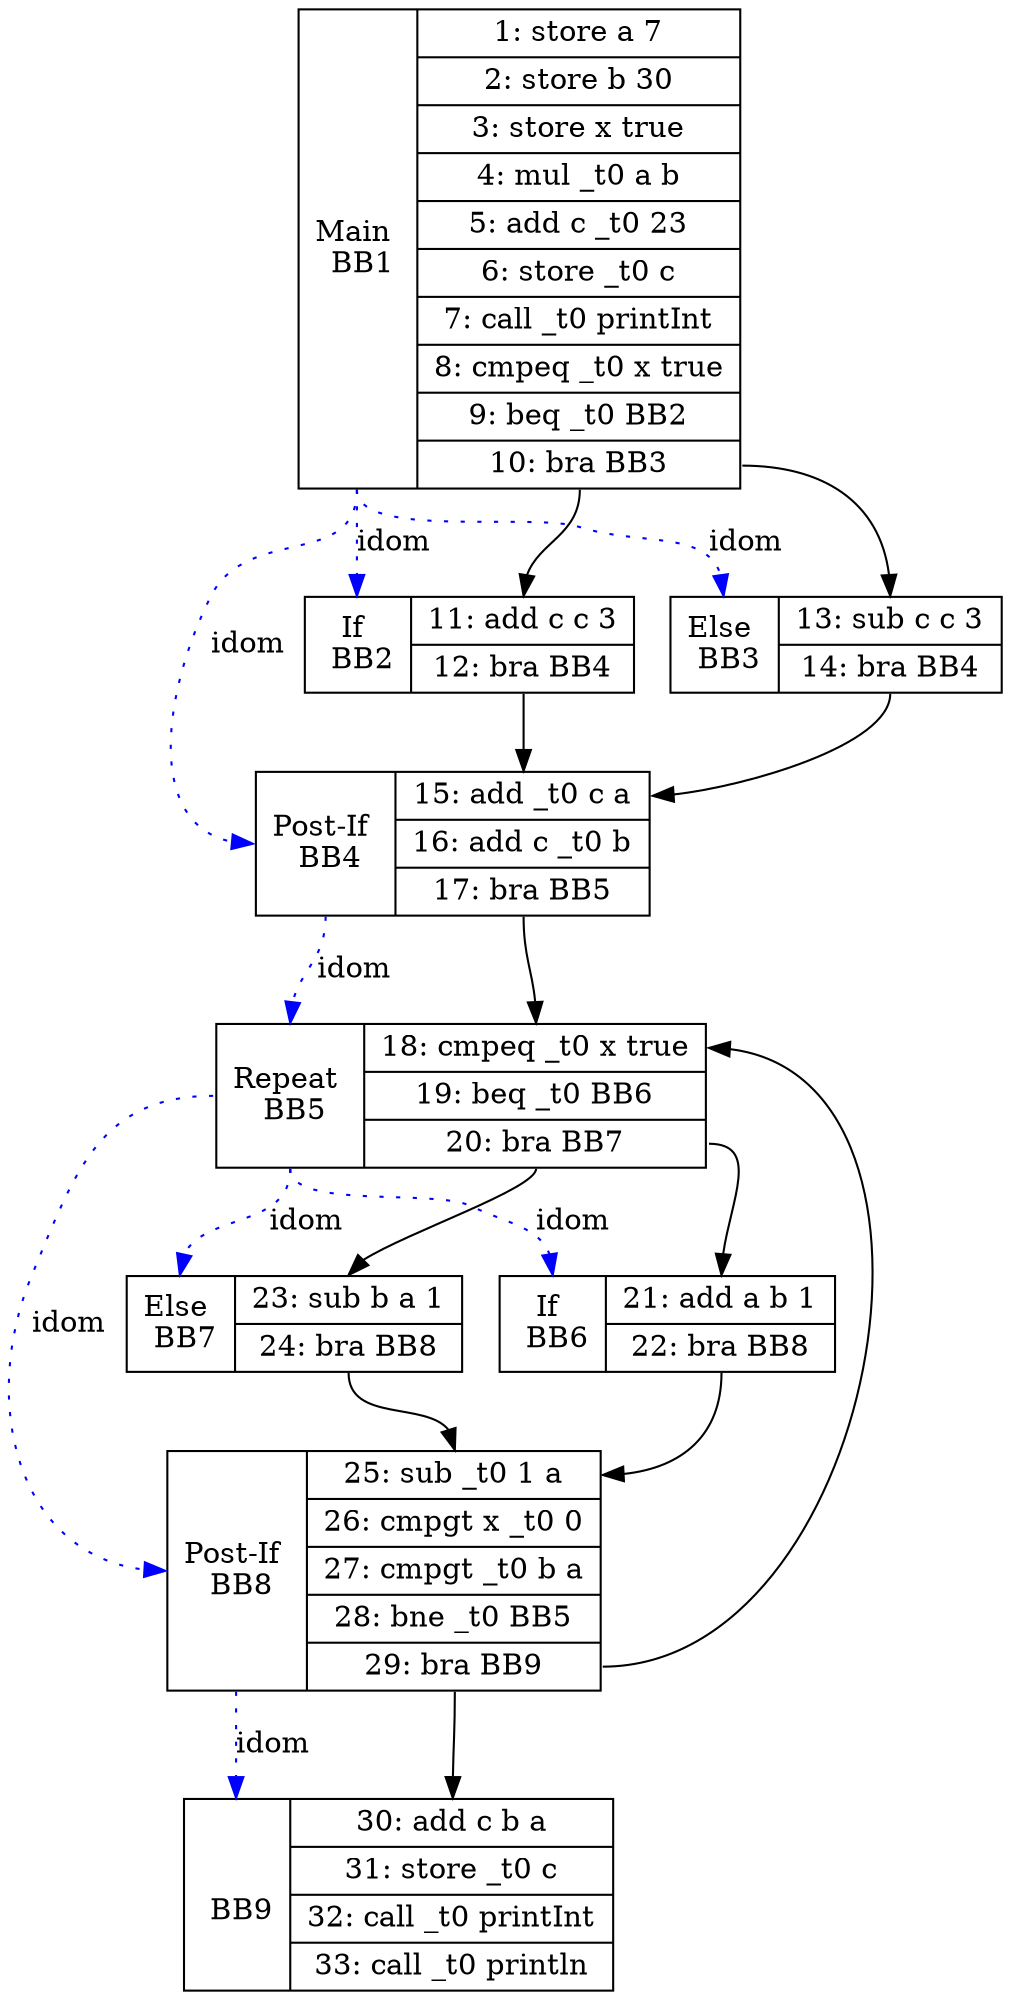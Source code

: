 digraph G {
bb1 [shape=record, label="<B> Main \n BB1 | {<entry>
	1: store a 7 
|	2: store b 30 
|	3: store x true 
|	4: mul _t0 a b 
|	5: add c _t0 23 
|	6: store _t0 c 
|	7: call _t0 printInt 
|	8: cmpeq _t0 x true 
|	9: beq _t0 BB2 
|<exit>	10: bra BB3 
}"];
bb1:exit -> bb2:entry
bb1:exit -> bb3:entry
bb2 [shape=record, label="<B> If \n BB2 | {<entry>
	11: add c c 3 
|<exit>	12: bra BB4 
}"];
bb2:exit -> bb4:entry
bb1:B -> bb2:B [style=dotted, color=blue, label=idom];
bb3 [shape=record, label="<B> Else \n BB3 | {<entry>
	13: sub c c 3 
|<exit>	14: bra BB4 
}"];
bb3:exit -> bb4:entry
bb1:B -> bb3:B [style=dotted, color=blue, label=idom];
bb4 [shape=record, label="<B> Post-If \n BB4 | {<entry>
	15: add _t0 c a 
|	16: add c _t0 b 
|<exit>	17: bra BB5 
}"];
bb4:exit -> bb5:entry
bb1:B -> bb4:B [style=dotted, color=blue, label=idom];
bb5 [shape=record, label="<B> Repeat \n BB5 | {<entry>
	18: cmpeq _t0 x true 
|	19: beq _t0 BB6 
|<exit>	20: bra BB7 
}"];
bb5:exit -> bb6:entry
bb5:exit -> bb7:entry
bb4:B -> bb5:B [style=dotted, color=blue, label=idom];
bb6 [shape=record, label="<B> If \n BB6 | {<entry>
	21: add a b 1 
|<exit>	22: bra BB8 
}"];
bb6:exit -> bb8:entry
bb5:B -> bb6:B [style=dotted, color=blue, label=idom];
bb7 [shape=record, label="<B> Else \n BB7 | {<entry>
	23: sub b a 1 
|<exit>	24: bra BB8 
}"];
bb7:exit -> bb8:entry
bb5:B -> bb7:B [style=dotted, color=blue, label=idom];
bb8 [shape=record, label="<B> Post-If \n BB8 | {<entry>
	25: sub _t0 1 a 
|	26: cmpgt x _t0 0 
|	27: cmpgt _t0 b a 
|	28: bne _t0 BB5 
|<exit>	29: bra BB9 
}"];
bb8:exit -> bb5:entry
bb8:exit -> bb9:entry
bb5:B -> bb8:B [style=dotted, color=blue, label=idom];
bb9 [shape=record, label="<B>  \n BB9 | {<entry>
	30: add c b a 
|	31: store _t0 c 
|	32: call _t0 printInt 
|<exit>	33: call _t0 println 
}"];
bb8:B -> bb9:B [style=dotted, color=blue, label=idom];
}
